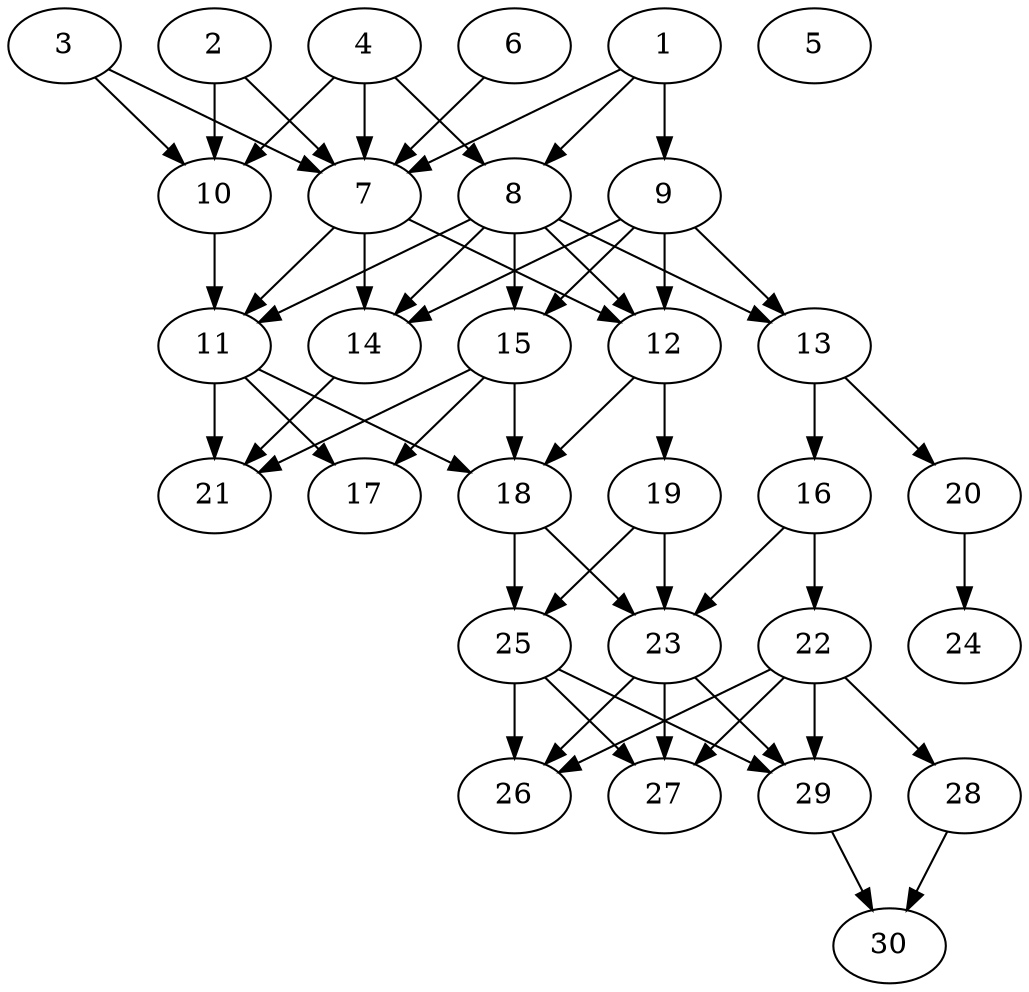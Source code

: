 // DAG automatically generated by daggen at Thu Oct  3 14:04:18 2019
// ./daggen --dot -n 30 --ccr 0.5 --fat 0.5 --regular 0.7 --density 0.7 --mindata 5242880 --maxdata 52428800 
digraph G {
  1 [size="52557824", alpha="0.10", expect_size="26278912"] 
  1 -> 7 [size ="26278912"]
  1 -> 8 [size ="26278912"]
  1 -> 9 [size ="26278912"]
  2 [size="36337664", alpha="0.19", expect_size="18168832"] 
  2 -> 7 [size ="18168832"]
  2 -> 10 [size ="18168832"]
  3 [size="95733760", alpha="0.14", expect_size="47866880"] 
  3 -> 7 [size ="47866880"]
  3 -> 10 [size ="47866880"]
  4 [size="40157184", alpha="0.10", expect_size="20078592"] 
  4 -> 7 [size ="20078592"]
  4 -> 8 [size ="20078592"]
  4 -> 10 [size ="20078592"]
  5 [size="61399040", alpha="0.10", expect_size="30699520"] 
  6 [size="86249472", alpha="0.15", expect_size="43124736"] 
  6 -> 7 [size ="43124736"]
  7 [size="20365312", alpha="0.12", expect_size="10182656"] 
  7 -> 11 [size ="10182656"]
  7 -> 12 [size ="10182656"]
  7 -> 14 [size ="10182656"]
  8 [size="85694464", alpha="0.12", expect_size="42847232"] 
  8 -> 11 [size ="42847232"]
  8 -> 12 [size ="42847232"]
  8 -> 13 [size ="42847232"]
  8 -> 14 [size ="42847232"]
  8 -> 15 [size ="42847232"]
  9 [size="70672384", alpha="0.07", expect_size="35336192"] 
  9 -> 12 [size ="35336192"]
  9 -> 13 [size ="35336192"]
  9 -> 14 [size ="35336192"]
  9 -> 15 [size ="35336192"]
  10 [size="61304832", alpha="0.14", expect_size="30652416"] 
  10 -> 11 [size ="30652416"]
  11 [size="72546304", alpha="0.11", expect_size="36273152"] 
  11 -> 17 [size ="36273152"]
  11 -> 18 [size ="36273152"]
  11 -> 21 [size ="36273152"]
  12 [size="26404864", alpha="0.19", expect_size="13202432"] 
  12 -> 18 [size ="13202432"]
  12 -> 19 [size ="13202432"]
  13 [size="23701504", alpha="0.08", expect_size="11850752"] 
  13 -> 16 [size ="11850752"]
  13 -> 20 [size ="11850752"]
  14 [size="92030976", alpha="0.19", expect_size="46015488"] 
  14 -> 21 [size ="46015488"]
  15 [size="45168640", alpha="0.13", expect_size="22584320"] 
  15 -> 17 [size ="22584320"]
  15 -> 18 [size ="22584320"]
  15 -> 21 [size ="22584320"]
  16 [size="92444672", alpha="0.18", expect_size="46222336"] 
  16 -> 22 [size ="46222336"]
  16 -> 23 [size ="46222336"]
  17 [size="70873088", alpha="0.16", expect_size="35436544"] 
  18 [size="31782912", alpha="0.03", expect_size="15891456"] 
  18 -> 23 [size ="15891456"]
  18 -> 25 [size ="15891456"]
  19 [size="86978560", alpha="0.15", expect_size="43489280"] 
  19 -> 23 [size ="43489280"]
  19 -> 25 [size ="43489280"]
  20 [size="25751552", alpha="0.11", expect_size="12875776"] 
  20 -> 24 [size ="12875776"]
  21 [size="94019584", alpha="0.17", expect_size="47009792"] 
  22 [size="53719040", alpha="0.08", expect_size="26859520"] 
  22 -> 26 [size ="26859520"]
  22 -> 27 [size ="26859520"]
  22 -> 28 [size ="26859520"]
  22 -> 29 [size ="26859520"]
  23 [size="49944576", alpha="0.16", expect_size="24972288"] 
  23 -> 26 [size ="24972288"]
  23 -> 27 [size ="24972288"]
  23 -> 29 [size ="24972288"]
  24 [size="87001088", alpha="0.12", expect_size="43500544"] 
  25 [size="80809984", alpha="0.18", expect_size="40404992"] 
  25 -> 26 [size ="40404992"]
  25 -> 27 [size ="40404992"]
  25 -> 29 [size ="40404992"]
  26 [size="46571520", alpha="0.20", expect_size="23285760"] 
  27 [size="35928064", alpha="0.04", expect_size="17964032"] 
  28 [size="14964736", alpha="0.04", expect_size="7482368"] 
  28 -> 30 [size ="7482368"]
  29 [size="29007872", alpha="0.16", expect_size="14503936"] 
  29 -> 30 [size ="14503936"]
  30 [size="99948544", alpha="0.20", expect_size="49974272"] 
}
